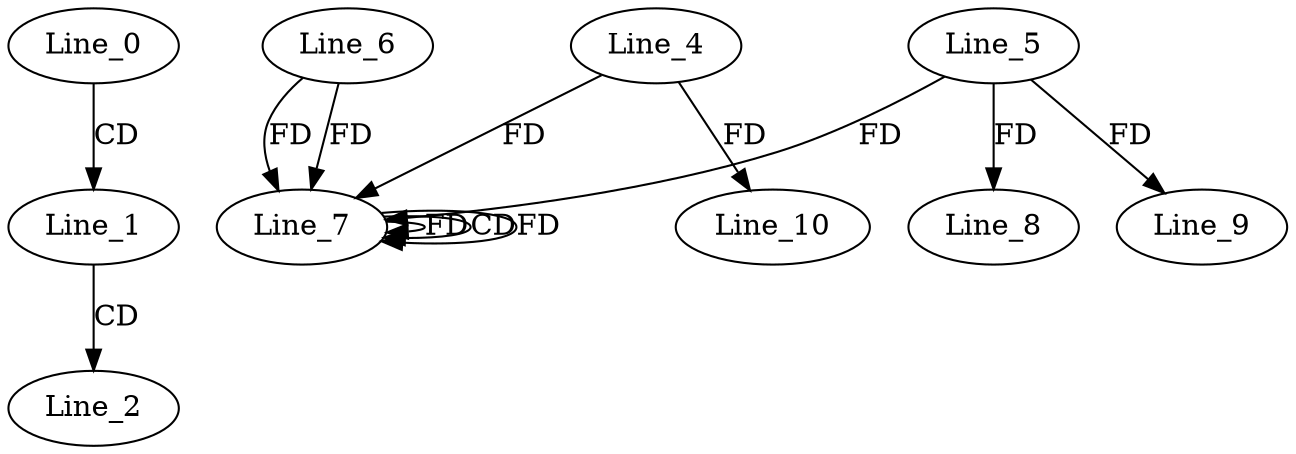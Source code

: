 digraph G {
  Line_0;
  Line_1;
  Line_2;
  Line_7;
  Line_6;
  Line_7;
  Line_4;
  Line_7;
  Line_7;
  Line_5;
  Line_8;
  Line_9;
  Line_10;
  Line_0 -> Line_1 [ label="CD" ];
  Line_1 -> Line_2 [ label="CD" ];
  Line_7 -> Line_7 [ label="FD" ];
  Line_6 -> Line_7 [ label="FD" ];
  Line_4 -> Line_7 [ label="FD" ];
  Line_7 -> Line_7 [ label="CD" ];
  Line_5 -> Line_7 [ label="FD" ];
  Line_7 -> Line_7 [ label="FD" ];
  Line_6 -> Line_7 [ label="FD" ];
  Line_5 -> Line_8 [ label="FD" ];
  Line_5 -> Line_9 [ label="FD" ];
  Line_4 -> Line_10 [ label="FD" ];
}

